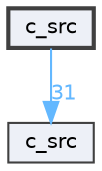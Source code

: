 digraph "c_src"
{
 // LATEX_PDF_SIZE
  bgcolor="transparent";
  edge [fontname=Helvetica,fontsize=10,labelfontname=Helvetica,labelfontsize=10];
  node [fontname=Helvetica,fontsize=10,shape=box,height=0.2,width=0.4];
  compound=true
  dir_0fb97dd43959fc0896d7b78e5ef47194 [label="c_src", fillcolor="#edf0f7", color="grey25", style="filled,bold", URL="dir_0fb97dd43959fc0896d7b78e5ef47194.html",tooltip=""];
  dir_8175e682d82ca9429c1e24633e8be90d [label="c_src", fillcolor="#edf0f7", color="grey25", style="filled", URL="dir_8175e682d82ca9429c1e24633e8be90d.html",tooltip=""];
  dir_0fb97dd43959fc0896d7b78e5ef47194->dir_8175e682d82ca9429c1e24633e8be90d [headlabel="31", labeldistance=1.5 headhref="dir_000001_000000.html" color="steelblue1" fontcolor="steelblue1"];
}
